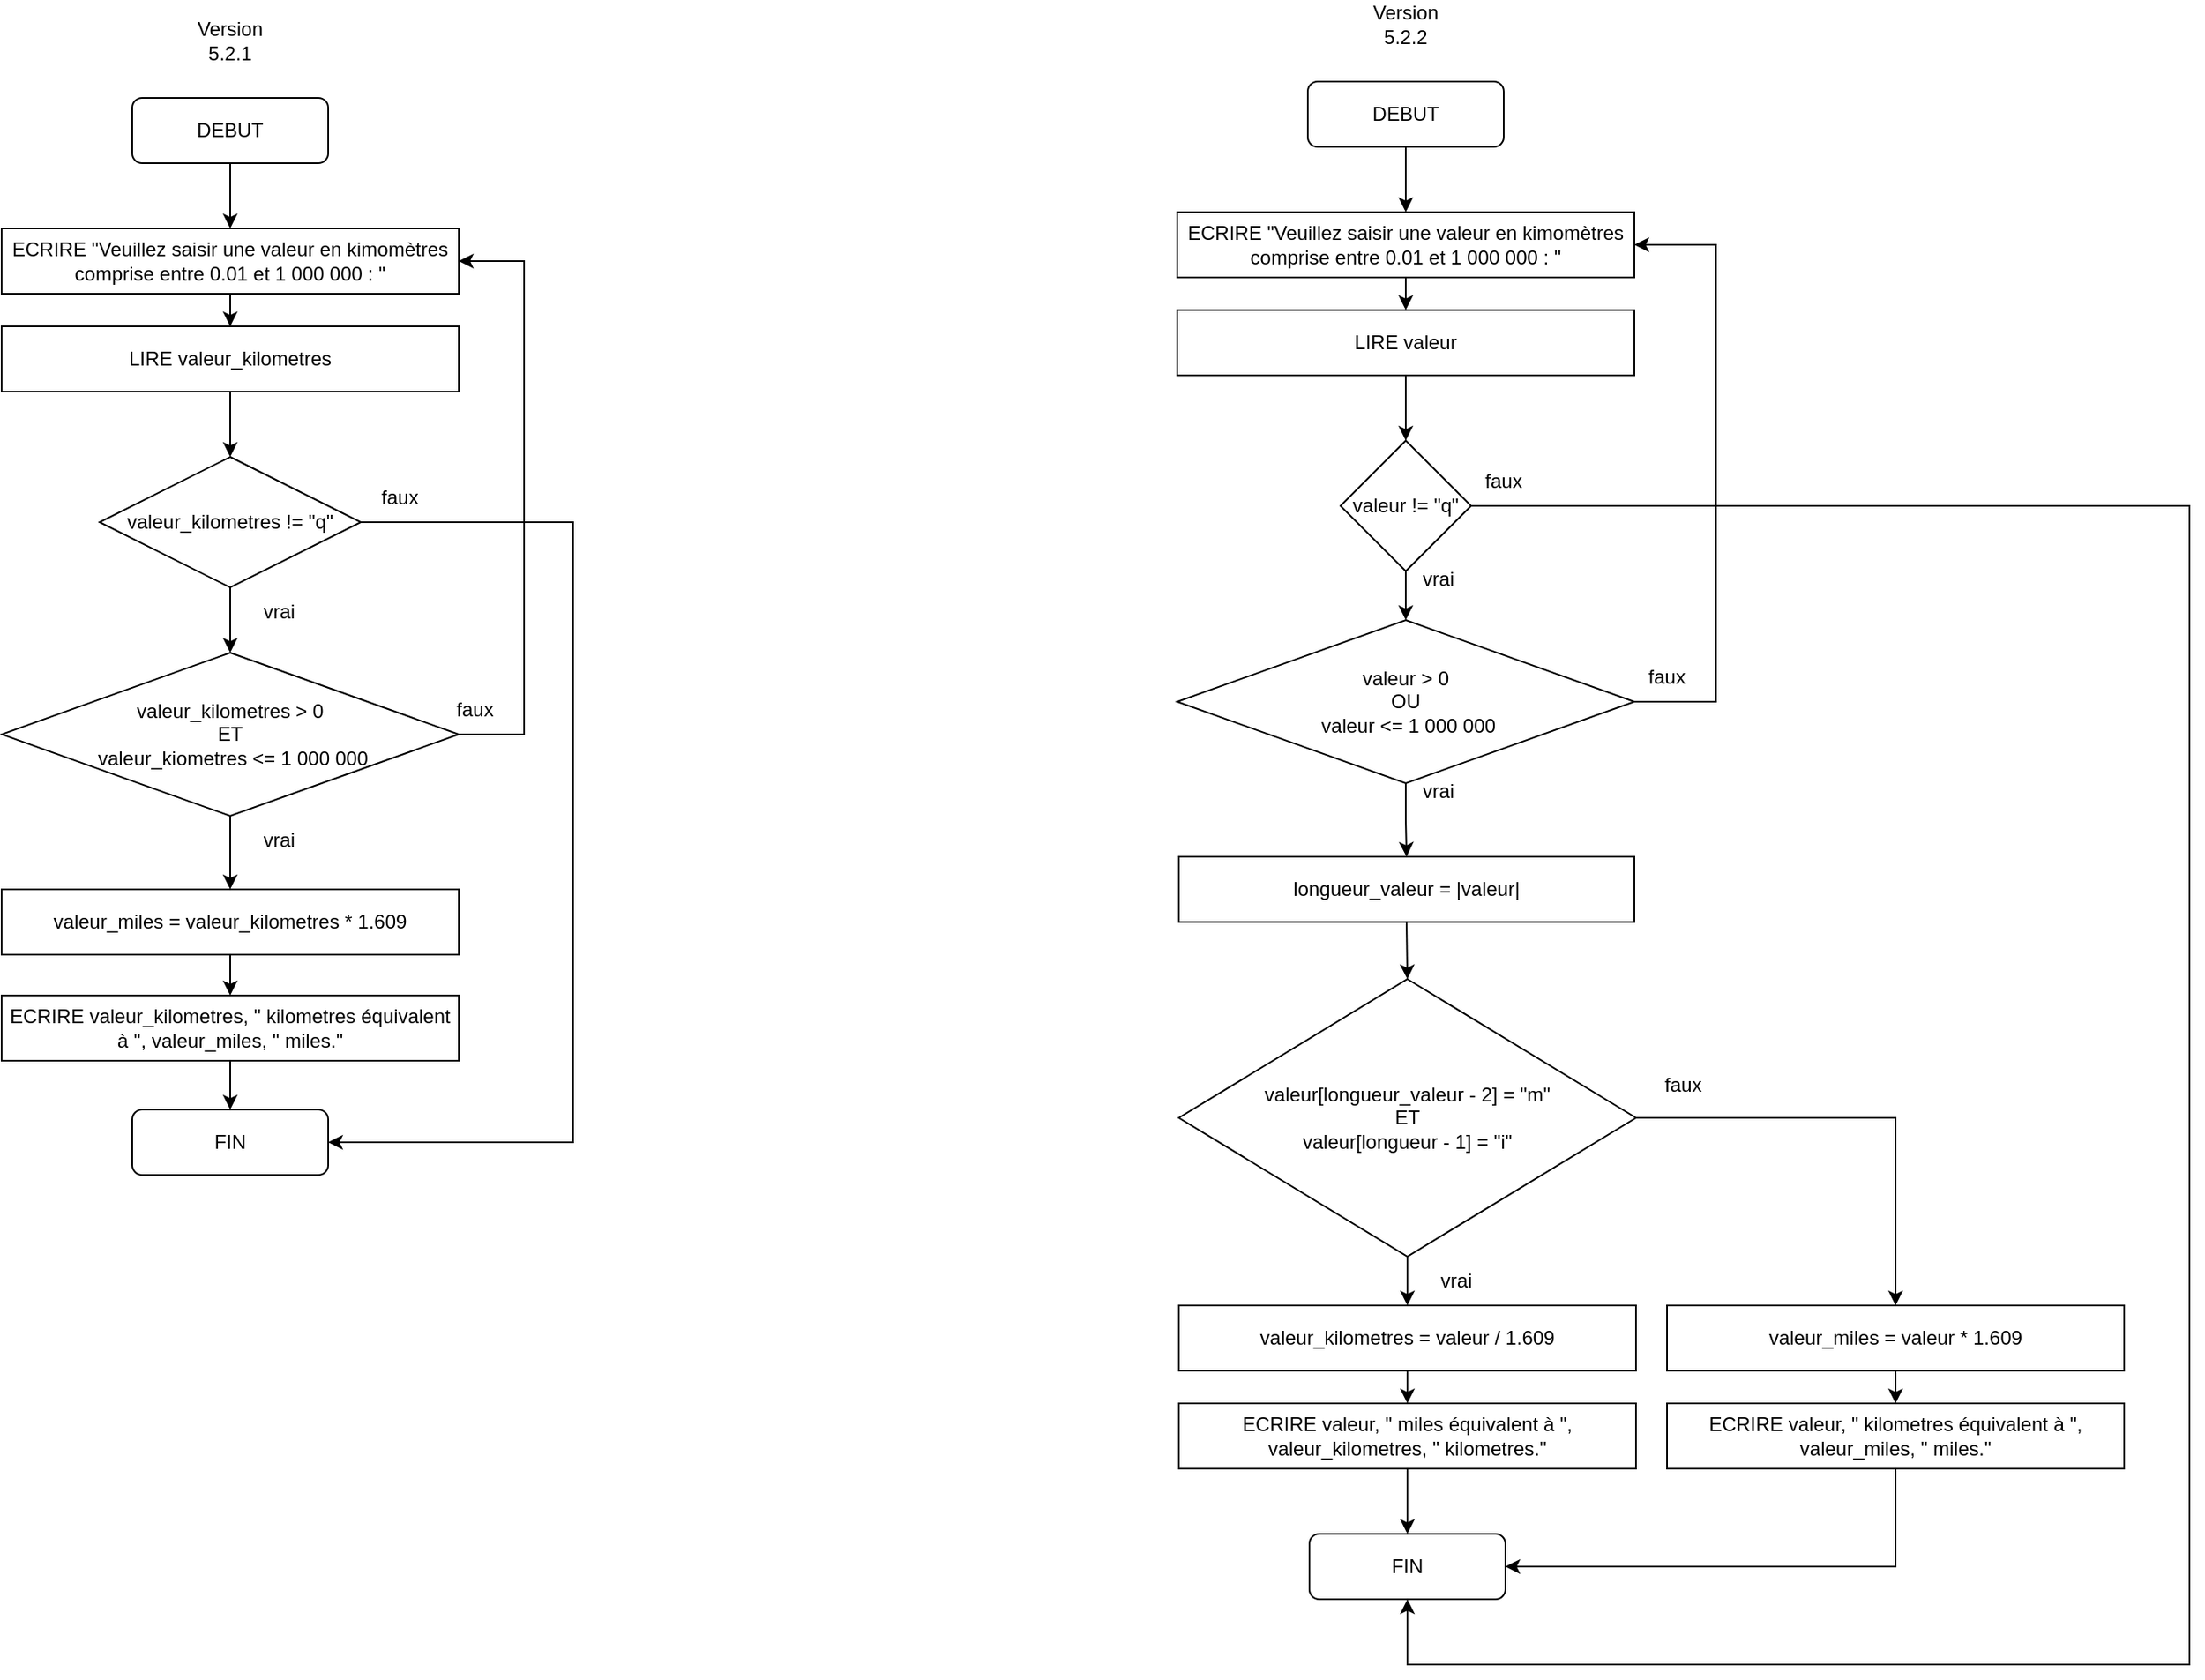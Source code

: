 <mxfile version="18.1.1" type="device"><diagram id="NORzPDDn1GomdPpiUiLZ" name="Page-1"><mxGraphModel dx="526" dy="759" grid="1" gridSize="10" guides="1" tooltips="1" connect="1" arrows="1" fold="1" page="1" pageScale="1" pageWidth="827" pageHeight="1169" math="0" shadow="0"><root><mxCell id="0"/><mxCell id="1" parent="0"/><mxCell id="61Vbj4z6Wwsy8TgBRO30-9" style="edgeStyle=orthogonalEdgeStyle;rounded=0;orthogonalLoop=1;jettySize=auto;html=1;exitX=0.5;exitY=1;exitDx=0;exitDy=0;entryX=0.5;entryY=0;entryDx=0;entryDy=0;" parent="1" source="61Vbj4z6Wwsy8TgBRO30-1" target="61Vbj4z6Wwsy8TgBRO30-3" edge="1"><mxGeometry relative="1" as="geometry"/></mxCell><mxCell id="61Vbj4z6Wwsy8TgBRO30-1" value="&lt;span style=&quot;&quot;&gt;ECRIRE &quot;Veuillez saisir une valeur en kimomètres comprise entre 0.01 et 1 000 000 : &quot;&lt;/span&gt;" style="rounded=0;whiteSpace=wrap;html=1;fillColor=none;" parent="1" vertex="1"><mxGeometry x="140" y="160" width="280" height="40" as="geometry"/></mxCell><mxCell id="61Vbj4z6Wwsy8TgBRO30-16" style="edgeStyle=orthogonalEdgeStyle;rounded=0;orthogonalLoop=1;jettySize=auto;html=1;exitX=0.5;exitY=1;exitDx=0;exitDy=0;entryX=0.5;entryY=0;entryDx=0;entryDy=0;" parent="1" source="61Vbj4z6Wwsy8TgBRO30-2" target="61Vbj4z6Wwsy8TgBRO30-1" edge="1"><mxGeometry relative="1" as="geometry"/></mxCell><mxCell id="61Vbj4z6Wwsy8TgBRO30-2" value="DEBUT" style="rounded=1;whiteSpace=wrap;html=1;fillColor=none;" parent="1" vertex="1"><mxGeometry x="220" y="80" width="120" height="40" as="geometry"/></mxCell><mxCell id="61Vbj4z6Wwsy8TgBRO30-21" style="edgeStyle=orthogonalEdgeStyle;rounded=0;orthogonalLoop=1;jettySize=auto;html=1;exitX=0.5;exitY=1;exitDx=0;exitDy=0;entryX=0.5;entryY=0;entryDx=0;entryDy=0;" parent="1" source="61Vbj4z6Wwsy8TgBRO30-3" target="61Vbj4z6Wwsy8TgBRO30-4" edge="1"><mxGeometry relative="1" as="geometry"/></mxCell><mxCell id="61Vbj4z6Wwsy8TgBRO30-3" value="LIRE valeur_kilometres" style="rounded=0;whiteSpace=wrap;html=1;fillColor=none;" parent="1" vertex="1"><mxGeometry x="140" y="220" width="280" height="40" as="geometry"/></mxCell><mxCell id="b45_m3PAHiiJcuHWyi5y-4" style="edgeStyle=orthogonalEdgeStyle;rounded=0;orthogonalLoop=1;jettySize=auto;html=1;exitX=0.5;exitY=1;exitDx=0;exitDy=0;entryX=0.5;entryY=0;entryDx=0;entryDy=0;" parent="1" source="61Vbj4z6Wwsy8TgBRO30-4" target="61Vbj4z6Wwsy8TgBRO30-15" edge="1"><mxGeometry relative="1" as="geometry"/></mxCell><mxCell id="b45_m3PAHiiJcuHWyi5y-5" style="edgeStyle=orthogonalEdgeStyle;rounded=0;orthogonalLoop=1;jettySize=auto;html=1;exitX=1;exitY=0.5;exitDx=0;exitDy=0;entryX=1;entryY=0.5;entryDx=0;entryDy=0;" parent="1" source="61Vbj4z6Wwsy8TgBRO30-4" target="61Vbj4z6Wwsy8TgBRO30-7" edge="1"><mxGeometry relative="1" as="geometry"><Array as="points"><mxPoint x="490" y="340"/><mxPoint x="490" y="720"/></Array></mxGeometry></mxCell><mxCell id="61Vbj4z6Wwsy8TgBRO30-4" value="valeur_kilometres != &quot;q&quot;" style="rhombus;whiteSpace=wrap;html=1;fillColor=none;" parent="1" vertex="1"><mxGeometry x="200" y="300" width="160" height="80" as="geometry"/></mxCell><mxCell id="61Vbj4z6Wwsy8TgBRO30-12" style="edgeStyle=orthogonalEdgeStyle;rounded=0;orthogonalLoop=1;jettySize=auto;html=1;exitX=0.5;exitY=1;exitDx=0;exitDy=0;entryX=0.5;entryY=0;entryDx=0;entryDy=0;" parent="1" source="61Vbj4z6Wwsy8TgBRO30-5" target="61Vbj4z6Wwsy8TgBRO30-6" edge="1"><mxGeometry relative="1" as="geometry"/></mxCell><mxCell id="61Vbj4z6Wwsy8TgBRO30-5" value="valeur_miles = valeur_kilometres * 1.609" style="rounded=0;whiteSpace=wrap;html=1;fillColor=none;" parent="1" vertex="1"><mxGeometry x="140" y="565" width="280" height="40" as="geometry"/></mxCell><mxCell id="b45_m3PAHiiJcuHWyi5y-1" style="edgeStyle=orthogonalEdgeStyle;rounded=0;orthogonalLoop=1;jettySize=auto;html=1;exitX=0.5;exitY=1;exitDx=0;exitDy=0;entryX=0.5;entryY=0;entryDx=0;entryDy=0;" parent="1" source="61Vbj4z6Wwsy8TgBRO30-6" target="61Vbj4z6Wwsy8TgBRO30-7" edge="1"><mxGeometry relative="1" as="geometry"/></mxCell><mxCell id="61Vbj4z6Wwsy8TgBRO30-6" value="ECRIRE valeur_kilometres, &quot; kilometres équivalent à &quot;, valeur_miles, &quot; miles.&quot;" style="rounded=0;whiteSpace=wrap;html=1;fillColor=none;" parent="1" vertex="1"><mxGeometry x="140" y="630" width="280" height="40" as="geometry"/></mxCell><mxCell id="61Vbj4z6Wwsy8TgBRO30-7" value="FIN" style="rounded=1;whiteSpace=wrap;html=1;fillColor=none;" parent="1" vertex="1"><mxGeometry x="220" y="700" width="120" height="40" as="geometry"/></mxCell><mxCell id="61Vbj4z6Wwsy8TgBRO30-26" style="edgeStyle=orthogonalEdgeStyle;rounded=0;orthogonalLoop=1;jettySize=auto;html=1;exitX=0.5;exitY=1;exitDx=0;exitDy=0;entryX=0.5;entryY=0;entryDx=0;entryDy=0;" parent="1" source="61Vbj4z6Wwsy8TgBRO30-15" target="61Vbj4z6Wwsy8TgBRO30-5" edge="1"><mxGeometry relative="1" as="geometry"/></mxCell><mxCell id="b45_m3PAHiiJcuHWyi5y-6" style="edgeStyle=orthogonalEdgeStyle;rounded=0;orthogonalLoop=1;jettySize=auto;html=1;exitX=1;exitY=0.5;exitDx=0;exitDy=0;entryX=1;entryY=0.5;entryDx=0;entryDy=0;" parent="1" source="61Vbj4z6Wwsy8TgBRO30-15" target="61Vbj4z6Wwsy8TgBRO30-1" edge="1"><mxGeometry relative="1" as="geometry"><Array as="points"><mxPoint x="460" y="470"/><mxPoint x="460" y="180"/></Array></mxGeometry></mxCell><mxCell id="61Vbj4z6Wwsy8TgBRO30-15" value="valeur_kilometres &amp;gt; 0 &lt;br&gt;ET&lt;br&gt;&amp;nbsp;valeur_kiometres &amp;lt;= 1 000 000" style="rhombus;whiteSpace=wrap;html=1;fillColor=none;" parent="1" vertex="1"><mxGeometry x="140" y="420" width="280" height="100" as="geometry"/></mxCell><mxCell id="61Vbj4z6Wwsy8TgBRO30-28" value="vrai" style="text;html=1;strokeColor=none;fillColor=none;align=center;verticalAlign=middle;whiteSpace=wrap;rounded=0;" parent="1" vertex="1"><mxGeometry x="280" y="380" width="60" height="30" as="geometry"/></mxCell><mxCell id="61Vbj4z6Wwsy8TgBRO30-29" value="vrai" style="text;html=1;strokeColor=none;fillColor=none;align=center;verticalAlign=middle;whiteSpace=wrap;rounded=0;" parent="1" vertex="1"><mxGeometry x="280" y="520" width="60" height="30" as="geometry"/></mxCell><mxCell id="61Vbj4z6Wwsy8TgBRO30-30" value="faux" style="text;html=1;strokeColor=none;fillColor=none;align=center;verticalAlign=middle;whiteSpace=wrap;rounded=0;" parent="1" vertex="1"><mxGeometry x="354" y="310" width="60" height="30" as="geometry"/></mxCell><mxCell id="61Vbj4z6Wwsy8TgBRO30-31" value="faux" style="text;html=1;strokeColor=none;fillColor=none;align=center;verticalAlign=middle;whiteSpace=wrap;rounded=0;" parent="1" vertex="1"><mxGeometry x="400" y="440" width="60" height="30" as="geometry"/></mxCell><mxCell id="61Vbj4z6Wwsy8TgBRO30-32" value="Version 5.2.1" style="text;html=1;strokeColor=none;fillColor=none;align=center;verticalAlign=middle;whiteSpace=wrap;rounded=0;" parent="1" vertex="1"><mxGeometry x="250" y="30" width="60" height="30" as="geometry"/></mxCell><mxCell id="61Vbj4z6Wwsy8TgBRO30-55" style="edgeStyle=orthogonalEdgeStyle;rounded=0;orthogonalLoop=1;jettySize=auto;html=1;exitX=0.5;exitY=1;exitDx=0;exitDy=0;entryX=0.5;entryY=0;entryDx=0;entryDy=0;" parent="1" source="61Vbj4z6Wwsy8TgBRO30-56" target="61Vbj4z6Wwsy8TgBRO30-60" edge="1"><mxGeometry relative="1" as="geometry"/></mxCell><mxCell id="61Vbj4z6Wwsy8TgBRO30-56" value="ECRIRE &quot;Veuillez saisir une valeur en kimomètres comprise entre 0.01 et 1 000 000 : &quot;" style="rounded=0;whiteSpace=wrap;html=1;fillColor=none;" parent="1" vertex="1"><mxGeometry x="860" y="150" width="280" height="40" as="geometry"/></mxCell><mxCell id="61Vbj4z6Wwsy8TgBRO30-57" style="edgeStyle=orthogonalEdgeStyle;rounded=0;orthogonalLoop=1;jettySize=auto;html=1;exitX=0.5;exitY=1;exitDx=0;exitDy=0;entryX=0.5;entryY=0;entryDx=0;entryDy=0;" parent="1" source="61Vbj4z6Wwsy8TgBRO30-58" target="61Vbj4z6Wwsy8TgBRO30-56" edge="1"><mxGeometry relative="1" as="geometry"/></mxCell><mxCell id="61Vbj4z6Wwsy8TgBRO30-58" value="DEBUT" style="rounded=1;whiteSpace=wrap;html=1;fillColor=none;" parent="1" vertex="1"><mxGeometry x="940" y="70" width="120" height="40" as="geometry"/></mxCell><mxCell id="61Vbj4z6Wwsy8TgBRO30-59" style="edgeStyle=orthogonalEdgeStyle;rounded=0;orthogonalLoop=1;jettySize=auto;html=1;exitX=0.5;exitY=1;exitDx=0;exitDy=0;entryX=0.5;entryY=0;entryDx=0;entryDy=0;" parent="1" source="61Vbj4z6Wwsy8TgBRO30-60" target="61Vbj4z6Wwsy8TgBRO30-63" edge="1"><mxGeometry relative="1" as="geometry"/></mxCell><mxCell id="61Vbj4z6Wwsy8TgBRO30-60" value="LIRE valeur" style="rounded=0;whiteSpace=wrap;html=1;fillColor=none;" parent="1" vertex="1"><mxGeometry x="860" y="210" width="280" height="40" as="geometry"/></mxCell><mxCell id="b45_m3PAHiiJcuHWyi5y-12" style="edgeStyle=orthogonalEdgeStyle;rounded=0;orthogonalLoop=1;jettySize=auto;html=1;exitX=1;exitY=0.5;exitDx=0;exitDy=0;entryX=0.5;entryY=1;entryDx=0;entryDy=0;" parent="1" source="61Vbj4z6Wwsy8TgBRO30-63" target="61Vbj4z6Wwsy8TgBRO30-68" edge="1"><mxGeometry relative="1" as="geometry"><mxPoint x="1490" y="1102.069" as="targetPoint"/><Array as="points"><mxPoint x="1480" y="330"/><mxPoint x="1480" y="1040"/><mxPoint x="1001" y="1040"/></Array></mxGeometry></mxCell><mxCell id="b45_m3PAHiiJcuHWyi5y-13" style="edgeStyle=orthogonalEdgeStyle;rounded=0;orthogonalLoop=1;jettySize=auto;html=1;exitX=0.5;exitY=1;exitDx=0;exitDy=0;entryX=0.5;entryY=0;entryDx=0;entryDy=0;" parent="1" source="61Vbj4z6Wwsy8TgBRO30-63" target="61Vbj4z6Wwsy8TgBRO30-71" edge="1"><mxGeometry relative="1" as="geometry"/></mxCell><mxCell id="61Vbj4z6Wwsy8TgBRO30-63" value="valeur != &quot;q&quot;" style="rhombus;whiteSpace=wrap;html=1;fillColor=none;" parent="1" vertex="1"><mxGeometry x="960" y="290" width="80" height="80" as="geometry"/></mxCell><mxCell id="61Vbj4z6Wwsy8TgBRO30-89" style="edgeStyle=orthogonalEdgeStyle;rounded=0;orthogonalLoop=1;jettySize=auto;html=1;exitX=0.5;exitY=1;exitDx=0;exitDy=0;entryX=0.5;entryY=0;entryDx=0;entryDy=0;" parent="1" source="61Vbj4z6Wwsy8TgBRO30-65" target="61Vbj4z6Wwsy8TgBRO30-67" edge="1"><mxGeometry relative="1" as="geometry"/></mxCell><mxCell id="61Vbj4z6Wwsy8TgBRO30-65" value="valeur_miles = valeur * 1.609" style="rounded=0;whiteSpace=wrap;html=1;fillColor=none;" parent="1" vertex="1"><mxGeometry x="1160" y="820" width="280" height="40" as="geometry"/></mxCell><mxCell id="61Vbj4z6Wwsy8TgBRO30-66" style="edgeStyle=orthogonalEdgeStyle;rounded=0;orthogonalLoop=1;jettySize=auto;html=1;exitX=0.5;exitY=1;exitDx=0;exitDy=0;entryX=1;entryY=0.5;entryDx=0;entryDy=0;" parent="1" source="61Vbj4z6Wwsy8TgBRO30-67" target="61Vbj4z6Wwsy8TgBRO30-68" edge="1"><mxGeometry relative="1" as="geometry"/></mxCell><mxCell id="61Vbj4z6Wwsy8TgBRO30-67" value="ECRIRE valeur, &quot; kilometres équivalent à &quot;, valeur_miles, &quot; miles.&quot;" style="rounded=0;whiteSpace=wrap;html=1;fillColor=none;" parent="1" vertex="1"><mxGeometry x="1160" y="880" width="280" height="40" as="geometry"/></mxCell><mxCell id="61Vbj4z6Wwsy8TgBRO30-68" value="FIN" style="rounded=1;whiteSpace=wrap;html=1;fillColor=none;" parent="1" vertex="1"><mxGeometry x="941" y="960" width="120" height="40" as="geometry"/></mxCell><mxCell id="61Vbj4z6Wwsy8TgBRO30-92" style="edgeStyle=orthogonalEdgeStyle;rounded=0;orthogonalLoop=1;jettySize=auto;html=1;exitX=0.5;exitY=1;exitDx=0;exitDy=0;entryX=0.5;entryY=0;entryDx=0;entryDy=0;" parent="1" source="61Vbj4z6Wwsy8TgBRO30-71" target="61Vbj4z6Wwsy8TgBRO30-78" edge="1"><mxGeometry relative="1" as="geometry"/></mxCell><mxCell id="b45_m3PAHiiJcuHWyi5y-14" style="edgeStyle=orthogonalEdgeStyle;rounded=0;orthogonalLoop=1;jettySize=auto;html=1;exitX=1;exitY=0.5;exitDx=0;exitDy=0;entryX=1;entryY=0.5;entryDx=0;entryDy=0;" parent="1" source="61Vbj4z6Wwsy8TgBRO30-71" target="61Vbj4z6Wwsy8TgBRO30-56" edge="1"><mxGeometry relative="1" as="geometry"><Array as="points"><mxPoint x="1190" y="450"/><mxPoint x="1190" y="170"/></Array></mxGeometry></mxCell><mxCell id="61Vbj4z6Wwsy8TgBRO30-71" value="valeur &amp;gt; 0 &lt;br&gt;OU&lt;br&gt;&amp;nbsp;valeur &amp;lt;= 1 000 000" style="rhombus;whiteSpace=wrap;html=1;fillColor=none;" parent="1" vertex="1"><mxGeometry x="860" y="400" width="280" height="100" as="geometry"/></mxCell><mxCell id="61Vbj4z6Wwsy8TgBRO30-72" value="vrai" style="text;html=1;strokeColor=none;fillColor=none;align=center;verticalAlign=middle;whiteSpace=wrap;rounded=0;" parent="1" vertex="1"><mxGeometry x="990" y="360" width="60" height="30" as="geometry"/></mxCell><mxCell id="61Vbj4z6Wwsy8TgBRO30-73" value="vrai" style="text;html=1;strokeColor=none;fillColor=none;align=center;verticalAlign=middle;whiteSpace=wrap;rounded=0;" parent="1" vertex="1"><mxGeometry x="990" y="490" width="60" height="30" as="geometry"/></mxCell><mxCell id="61Vbj4z6Wwsy8TgBRO30-74" value="faux" style="text;html=1;strokeColor=none;fillColor=none;align=center;verticalAlign=middle;whiteSpace=wrap;rounded=0;" parent="1" vertex="1"><mxGeometry x="1030" y="300" width="60" height="30" as="geometry"/></mxCell><mxCell id="61Vbj4z6Wwsy8TgBRO30-75" value="faux" style="text;html=1;strokeColor=none;fillColor=none;align=center;verticalAlign=middle;whiteSpace=wrap;rounded=0;" parent="1" vertex="1"><mxGeometry x="1130" y="420" width="60" height="30" as="geometry"/></mxCell><mxCell id="61Vbj4z6Wwsy8TgBRO30-76" value="Version 5.2.2" style="text;html=1;strokeColor=none;fillColor=none;align=center;verticalAlign=middle;whiteSpace=wrap;rounded=0;" parent="1" vertex="1"><mxGeometry x="970" y="20" width="60" height="30" as="geometry"/></mxCell><mxCell id="61Vbj4z6Wwsy8TgBRO30-86" style="edgeStyle=orthogonalEdgeStyle;rounded=0;orthogonalLoop=1;jettySize=auto;html=1;exitX=0.5;exitY=1;exitDx=0;exitDy=0;entryX=0.5;entryY=0;entryDx=0;entryDy=0;" parent="1" source="61Vbj4z6Wwsy8TgBRO30-77" target="61Vbj4z6Wwsy8TgBRO30-79" edge="1"><mxGeometry relative="1" as="geometry"/></mxCell><mxCell id="61Vbj4z6Wwsy8TgBRO30-88" style="edgeStyle=orthogonalEdgeStyle;rounded=0;orthogonalLoop=1;jettySize=auto;html=1;exitX=1;exitY=0.5;exitDx=0;exitDy=0;" parent="1" source="61Vbj4z6Wwsy8TgBRO30-77" target="61Vbj4z6Wwsy8TgBRO30-65" edge="1"><mxGeometry relative="1" as="geometry"/></mxCell><mxCell id="61Vbj4z6Wwsy8TgBRO30-77" value="valeur[longueur_valeur - 2] = &quot;m&quot; &lt;br&gt;ET&lt;br&gt;valeur[longueur - 1] = &quot;i&quot;" style="rhombus;whiteSpace=wrap;html=1;fillColor=none;" parent="1" vertex="1"><mxGeometry x="861" y="620" width="280" height="170" as="geometry"/></mxCell><mxCell id="61Vbj4z6Wwsy8TgBRO30-93" style="edgeStyle=orthogonalEdgeStyle;rounded=0;orthogonalLoop=1;jettySize=auto;html=1;exitX=0.5;exitY=1;exitDx=0;exitDy=0;entryX=0.5;entryY=0;entryDx=0;entryDy=0;" parent="1" source="61Vbj4z6Wwsy8TgBRO30-78" target="61Vbj4z6Wwsy8TgBRO30-77" edge="1"><mxGeometry relative="1" as="geometry"/></mxCell><mxCell id="61Vbj4z6Wwsy8TgBRO30-78" value="longueur_valeur = |valeur|" style="rounded=0;whiteSpace=wrap;html=1;fillColor=none;" parent="1" vertex="1"><mxGeometry x="861" y="545" width="279" height="40" as="geometry"/></mxCell><mxCell id="61Vbj4z6Wwsy8TgBRO30-87" style="edgeStyle=orthogonalEdgeStyle;rounded=0;orthogonalLoop=1;jettySize=auto;html=1;exitX=0.5;exitY=1;exitDx=0;exitDy=0;entryX=0.5;entryY=0;entryDx=0;entryDy=0;" parent="1" source="61Vbj4z6Wwsy8TgBRO30-79" target="61Vbj4z6Wwsy8TgBRO30-80" edge="1"><mxGeometry relative="1" as="geometry"/></mxCell><mxCell id="61Vbj4z6Wwsy8TgBRO30-79" value="valeur_kilometres = valeur / 1.609" style="rounded=0;whiteSpace=wrap;html=1;fillColor=none;" parent="1" vertex="1"><mxGeometry x="861" y="820" width="280" height="40" as="geometry"/></mxCell><mxCell id="b45_m3PAHiiJcuHWyi5y-10" style="edgeStyle=orthogonalEdgeStyle;rounded=0;orthogonalLoop=1;jettySize=auto;html=1;exitX=0.5;exitY=1;exitDx=0;exitDy=0;" parent="1" source="61Vbj4z6Wwsy8TgBRO30-80" target="61Vbj4z6Wwsy8TgBRO30-68" edge="1"><mxGeometry relative="1" as="geometry"/></mxCell><mxCell id="61Vbj4z6Wwsy8TgBRO30-80" value="ECRIRE valeur, &quot; miles équivalent à &quot;, valeur_kilometres, &quot; kilometres.&quot;" style="rounded=0;whiteSpace=wrap;html=1;fillColor=none;" parent="1" vertex="1"><mxGeometry x="861" y="880" width="280" height="40" as="geometry"/></mxCell><mxCell id="61Vbj4z6Wwsy8TgBRO30-94" value="vrai" style="text;html=1;strokeColor=none;fillColor=none;align=center;verticalAlign=middle;whiteSpace=wrap;rounded=0;" parent="1" vertex="1"><mxGeometry x="1001" y="790" width="60" height="30" as="geometry"/></mxCell><mxCell id="61Vbj4z6Wwsy8TgBRO30-95" value="faux" style="text;html=1;strokeColor=none;fillColor=none;align=center;verticalAlign=middle;whiteSpace=wrap;rounded=0;" parent="1" vertex="1"><mxGeometry x="1140" y="670" width="60" height="30" as="geometry"/></mxCell></root></mxGraphModel></diagram></mxfile>